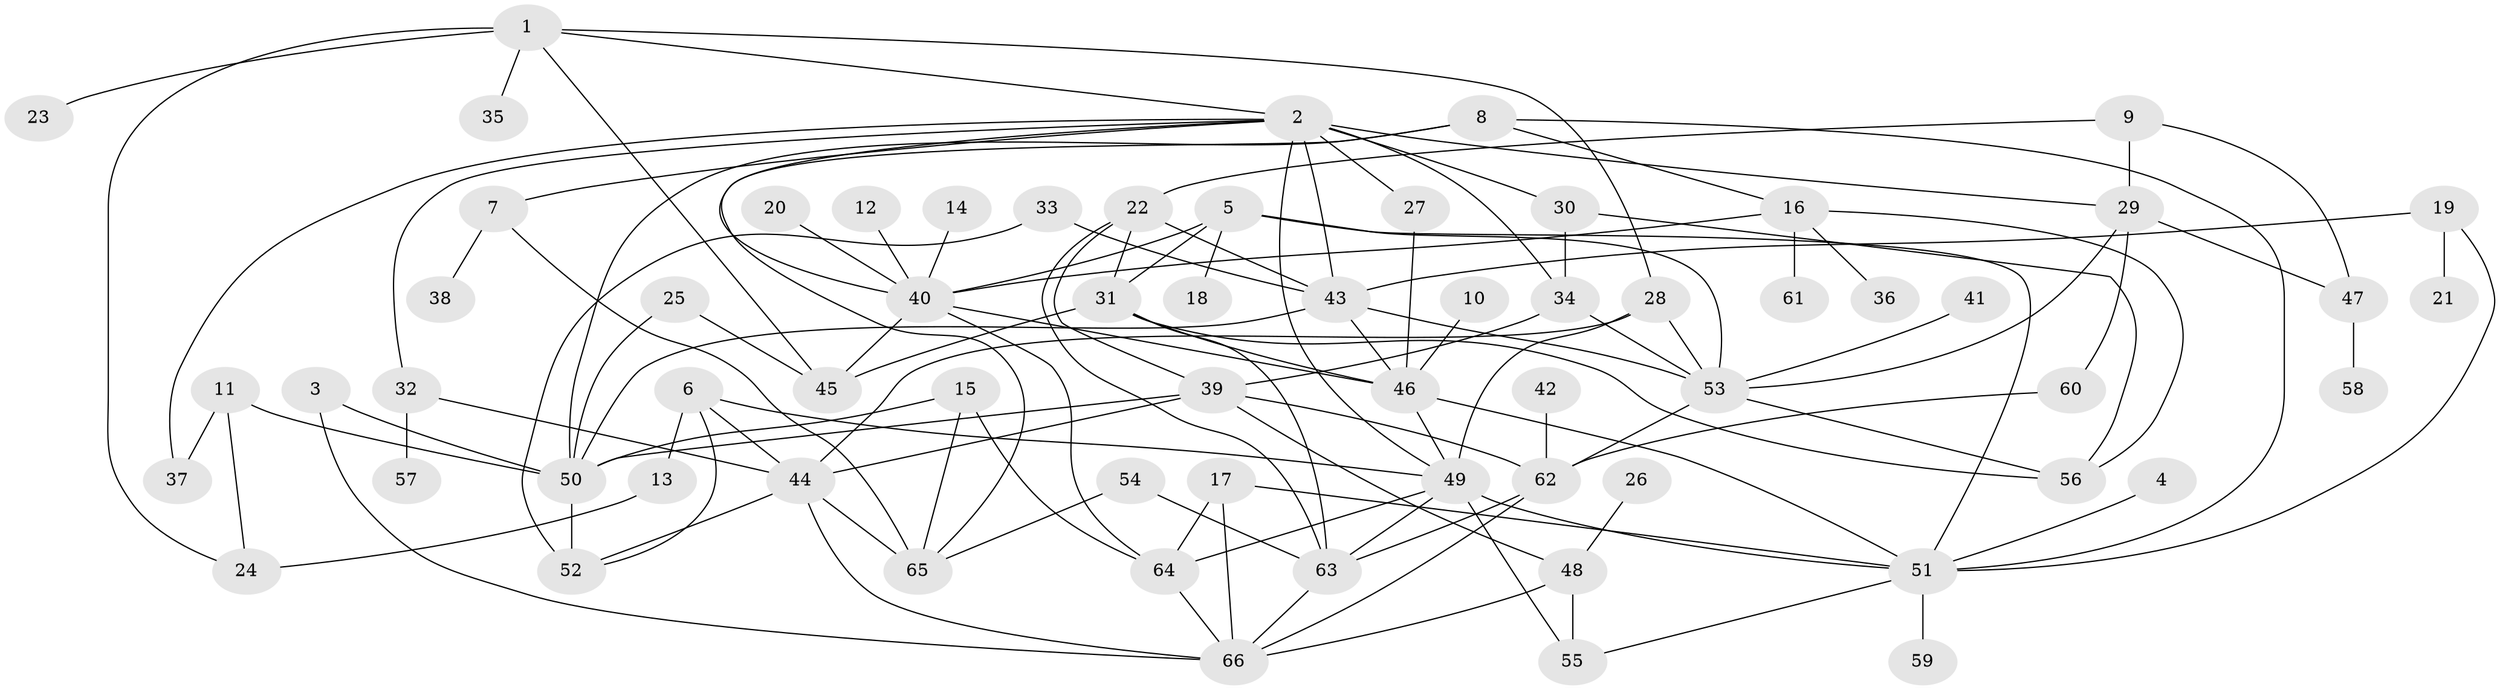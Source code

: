 // original degree distribution, {4: 0.20454545454545456, 6: 0.022727272727272728, 7: 0.022727272727272728, 5: 0.07575757575757576, 3: 0.18181818181818182, 9: 0.007575757575757576, 2: 0.25757575757575757, 1: 0.22727272727272727}
// Generated by graph-tools (version 1.1) at 2025/49/03/09/25 03:49:22]
// undirected, 66 vertices, 120 edges
graph export_dot {
graph [start="1"]
  node [color=gray90,style=filled];
  1;
  2;
  3;
  4;
  5;
  6;
  7;
  8;
  9;
  10;
  11;
  12;
  13;
  14;
  15;
  16;
  17;
  18;
  19;
  20;
  21;
  22;
  23;
  24;
  25;
  26;
  27;
  28;
  29;
  30;
  31;
  32;
  33;
  34;
  35;
  36;
  37;
  38;
  39;
  40;
  41;
  42;
  43;
  44;
  45;
  46;
  47;
  48;
  49;
  50;
  51;
  52;
  53;
  54;
  55;
  56;
  57;
  58;
  59;
  60;
  61;
  62;
  63;
  64;
  65;
  66;
  1 -- 2 [weight=1.0];
  1 -- 23 [weight=1.0];
  1 -- 24 [weight=1.0];
  1 -- 28 [weight=1.0];
  1 -- 35 [weight=1.0];
  1 -- 45 [weight=1.0];
  2 -- 7 [weight=1.0];
  2 -- 27 [weight=1.0];
  2 -- 29 [weight=1.0];
  2 -- 30 [weight=1.0];
  2 -- 32 [weight=1.0];
  2 -- 34 [weight=1.0];
  2 -- 37 [weight=1.0];
  2 -- 40 [weight=1.0];
  2 -- 43 [weight=1.0];
  2 -- 49 [weight=1.0];
  3 -- 50 [weight=1.0];
  3 -- 66 [weight=1.0];
  4 -- 51 [weight=1.0];
  5 -- 18 [weight=1.0];
  5 -- 31 [weight=1.0];
  5 -- 40 [weight=1.0];
  5 -- 51 [weight=1.0];
  5 -- 53 [weight=1.0];
  6 -- 13 [weight=1.0];
  6 -- 44 [weight=1.0];
  6 -- 49 [weight=1.0];
  6 -- 52 [weight=1.0];
  7 -- 38 [weight=1.0];
  7 -- 65 [weight=1.0];
  8 -- 16 [weight=1.0];
  8 -- 50 [weight=1.0];
  8 -- 51 [weight=1.0];
  8 -- 65 [weight=1.0];
  9 -- 22 [weight=1.0];
  9 -- 29 [weight=1.0];
  9 -- 47 [weight=1.0];
  10 -- 46 [weight=1.0];
  11 -- 24 [weight=1.0];
  11 -- 37 [weight=1.0];
  11 -- 50 [weight=1.0];
  12 -- 40 [weight=1.0];
  13 -- 24 [weight=1.0];
  14 -- 40 [weight=1.0];
  15 -- 50 [weight=1.0];
  15 -- 64 [weight=1.0];
  15 -- 65 [weight=1.0];
  16 -- 36 [weight=1.0];
  16 -- 40 [weight=1.0];
  16 -- 56 [weight=1.0];
  16 -- 61 [weight=1.0];
  17 -- 51 [weight=1.0];
  17 -- 64 [weight=1.0];
  17 -- 66 [weight=1.0];
  19 -- 21 [weight=1.0];
  19 -- 43 [weight=1.0];
  19 -- 51 [weight=1.0];
  20 -- 40 [weight=1.0];
  22 -- 31 [weight=1.0];
  22 -- 39 [weight=1.0];
  22 -- 43 [weight=1.0];
  22 -- 63 [weight=1.0];
  25 -- 45 [weight=1.0];
  25 -- 50 [weight=1.0];
  26 -- 48 [weight=1.0];
  27 -- 46 [weight=1.0];
  28 -- 44 [weight=1.0];
  28 -- 49 [weight=1.0];
  28 -- 53 [weight=1.0];
  29 -- 47 [weight=1.0];
  29 -- 53 [weight=1.0];
  29 -- 60 [weight=1.0];
  30 -- 34 [weight=1.0];
  30 -- 56 [weight=1.0];
  31 -- 45 [weight=1.0];
  31 -- 46 [weight=1.0];
  31 -- 56 [weight=1.0];
  31 -- 63 [weight=1.0];
  32 -- 44 [weight=2.0];
  32 -- 57 [weight=1.0];
  33 -- 43 [weight=1.0];
  33 -- 52 [weight=1.0];
  34 -- 39 [weight=1.0];
  34 -- 53 [weight=1.0];
  39 -- 44 [weight=1.0];
  39 -- 48 [weight=1.0];
  39 -- 50 [weight=1.0];
  39 -- 62 [weight=1.0];
  40 -- 45 [weight=1.0];
  40 -- 46 [weight=1.0];
  40 -- 64 [weight=1.0];
  41 -- 53 [weight=1.0];
  42 -- 62 [weight=1.0];
  43 -- 46 [weight=1.0];
  43 -- 50 [weight=1.0];
  43 -- 53 [weight=1.0];
  44 -- 52 [weight=1.0];
  44 -- 65 [weight=1.0];
  44 -- 66 [weight=1.0];
  46 -- 49 [weight=1.0];
  46 -- 51 [weight=1.0];
  47 -- 58 [weight=1.0];
  48 -- 55 [weight=1.0];
  48 -- 66 [weight=1.0];
  49 -- 51 [weight=1.0];
  49 -- 55 [weight=1.0];
  49 -- 63 [weight=1.0];
  49 -- 64 [weight=1.0];
  50 -- 52 [weight=2.0];
  51 -- 55 [weight=1.0];
  51 -- 59 [weight=1.0];
  53 -- 56 [weight=1.0];
  53 -- 62 [weight=1.0];
  54 -- 63 [weight=1.0];
  54 -- 65 [weight=1.0];
  60 -- 62 [weight=1.0];
  62 -- 63 [weight=1.0];
  62 -- 66 [weight=1.0];
  63 -- 66 [weight=1.0];
  64 -- 66 [weight=1.0];
}
